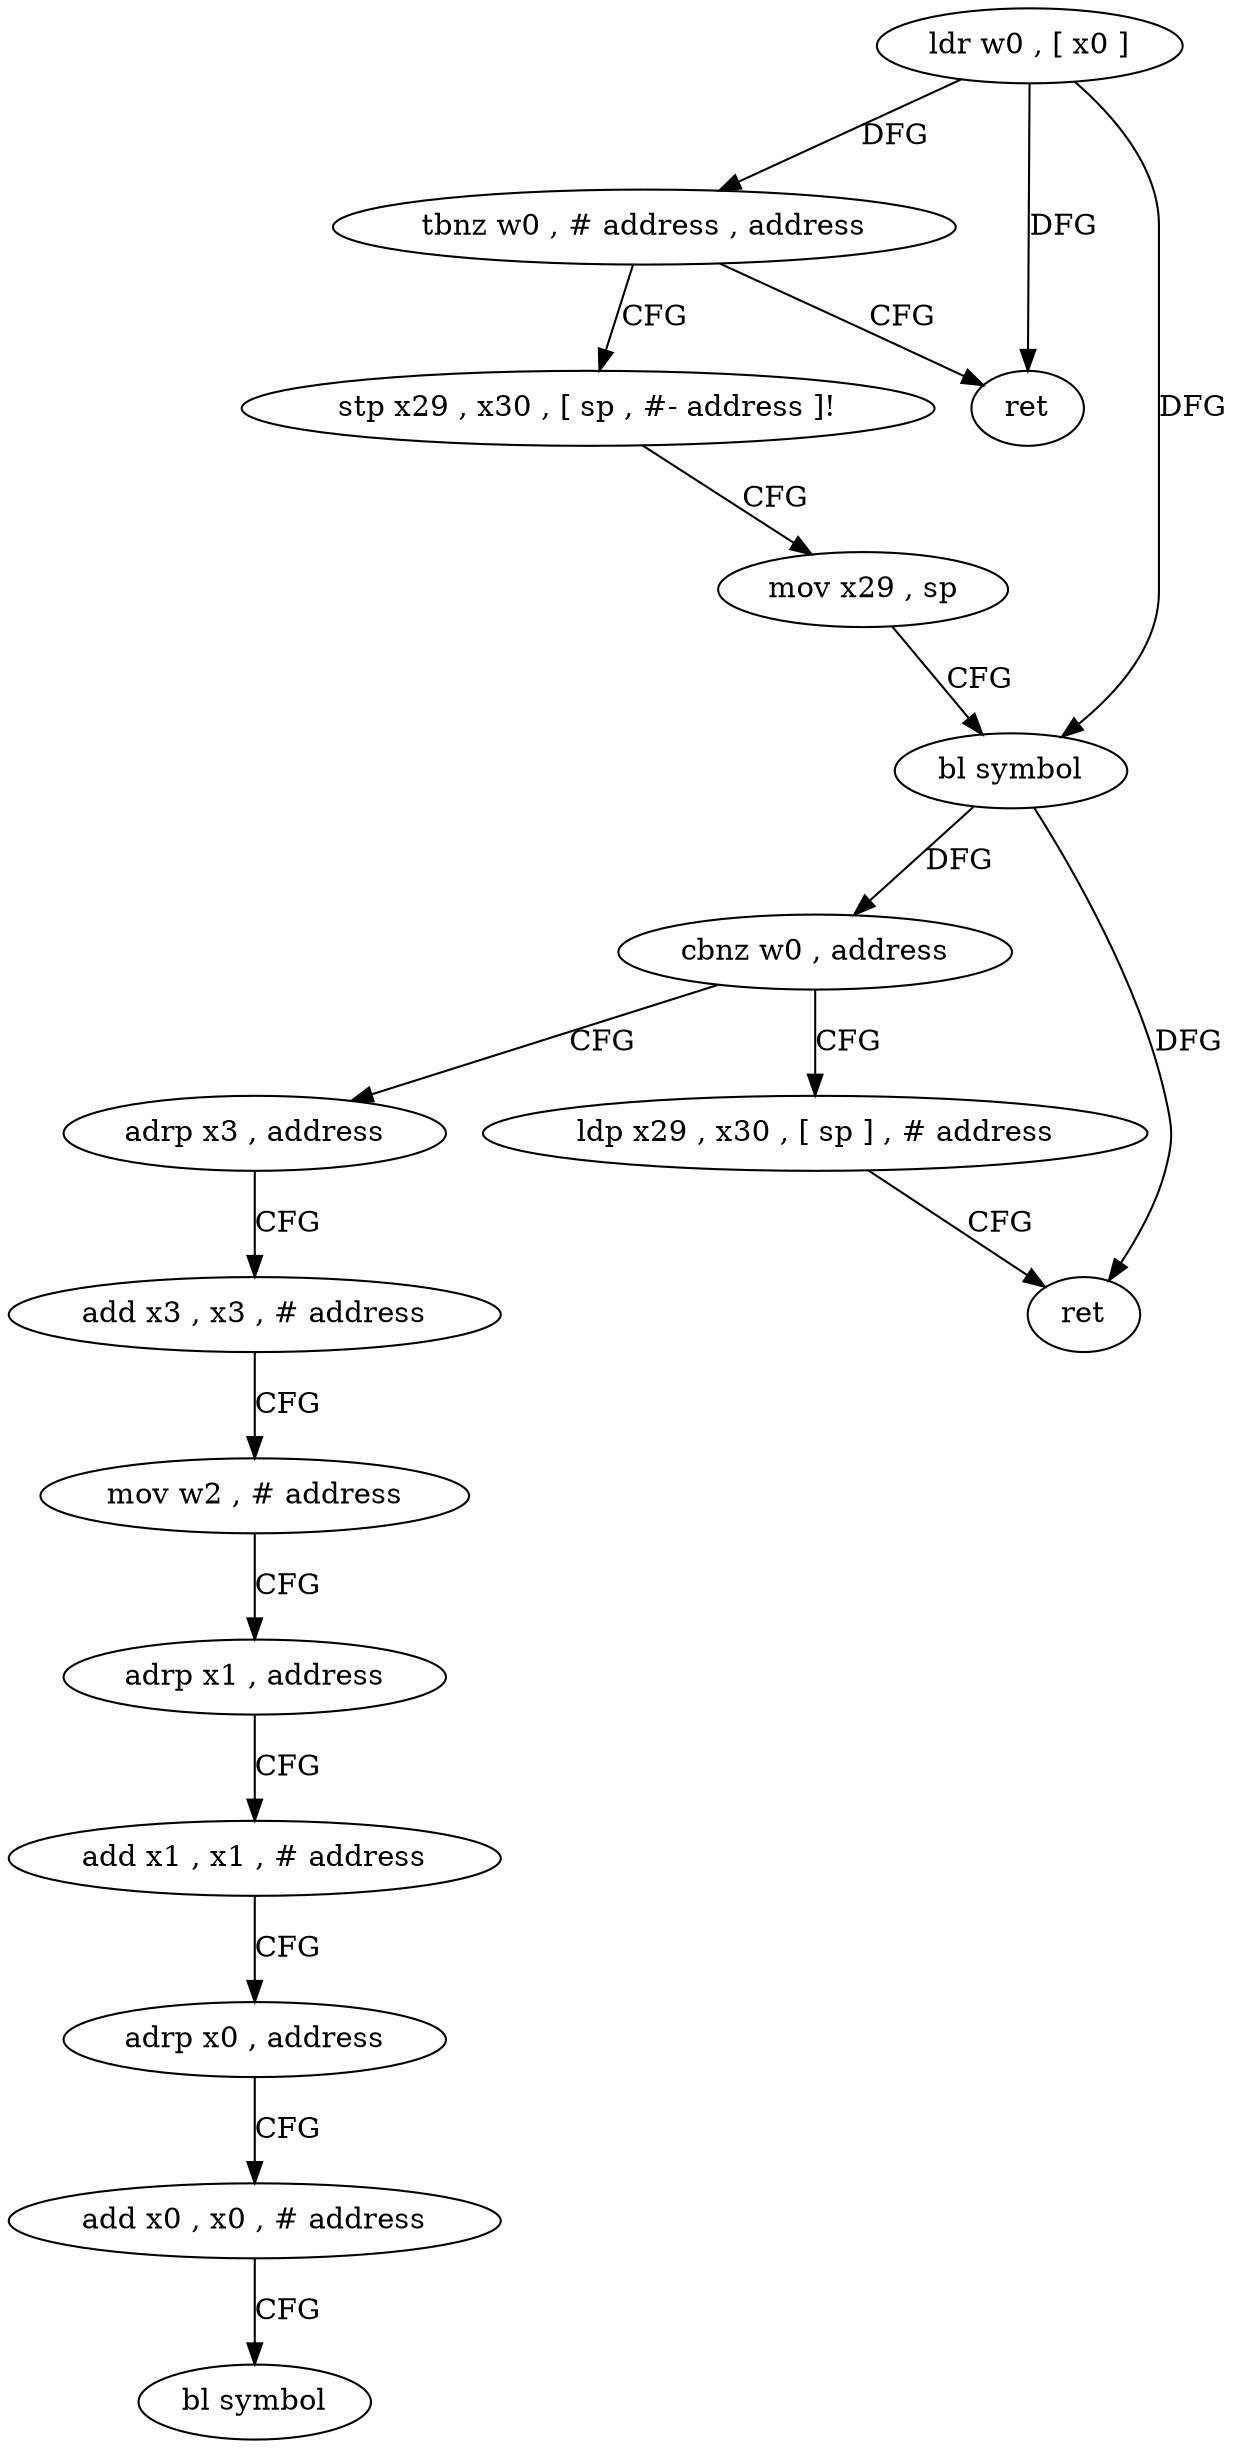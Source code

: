 digraph "func" {
"160140" [label = "ldr w0 , [ x0 ]" ]
"160144" [label = "tbnz w0 , # address , address" ]
"160204" [label = "ret" ]
"160148" [label = "stp x29 , x30 , [ sp , #- address ]!" ]
"160152" [label = "mov x29 , sp" ]
"160156" [label = "bl symbol" ]
"160160" [label = "cbnz w0 , address" ]
"160172" [label = "adrp x3 , address" ]
"160164" [label = "ldp x29 , x30 , [ sp ] , # address" ]
"160176" [label = "add x3 , x3 , # address" ]
"160180" [label = "mov w2 , # address" ]
"160184" [label = "adrp x1 , address" ]
"160188" [label = "add x1 , x1 , # address" ]
"160192" [label = "adrp x0 , address" ]
"160196" [label = "add x0 , x0 , # address" ]
"160200" [label = "bl symbol" ]
"160168" [label = "ret" ]
"160140" -> "160144" [ label = "DFG" ]
"160140" -> "160204" [ label = "DFG" ]
"160140" -> "160156" [ label = "DFG" ]
"160144" -> "160204" [ label = "CFG" ]
"160144" -> "160148" [ label = "CFG" ]
"160148" -> "160152" [ label = "CFG" ]
"160152" -> "160156" [ label = "CFG" ]
"160156" -> "160160" [ label = "DFG" ]
"160156" -> "160168" [ label = "DFG" ]
"160160" -> "160172" [ label = "CFG" ]
"160160" -> "160164" [ label = "CFG" ]
"160172" -> "160176" [ label = "CFG" ]
"160164" -> "160168" [ label = "CFG" ]
"160176" -> "160180" [ label = "CFG" ]
"160180" -> "160184" [ label = "CFG" ]
"160184" -> "160188" [ label = "CFG" ]
"160188" -> "160192" [ label = "CFG" ]
"160192" -> "160196" [ label = "CFG" ]
"160196" -> "160200" [ label = "CFG" ]
}

